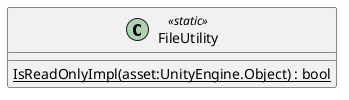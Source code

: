 @startuml
class FileUtility <<static>> {
    {static} IsReadOnlyImpl(asset:UnityEngine.Object) : bool
}
@enduml
